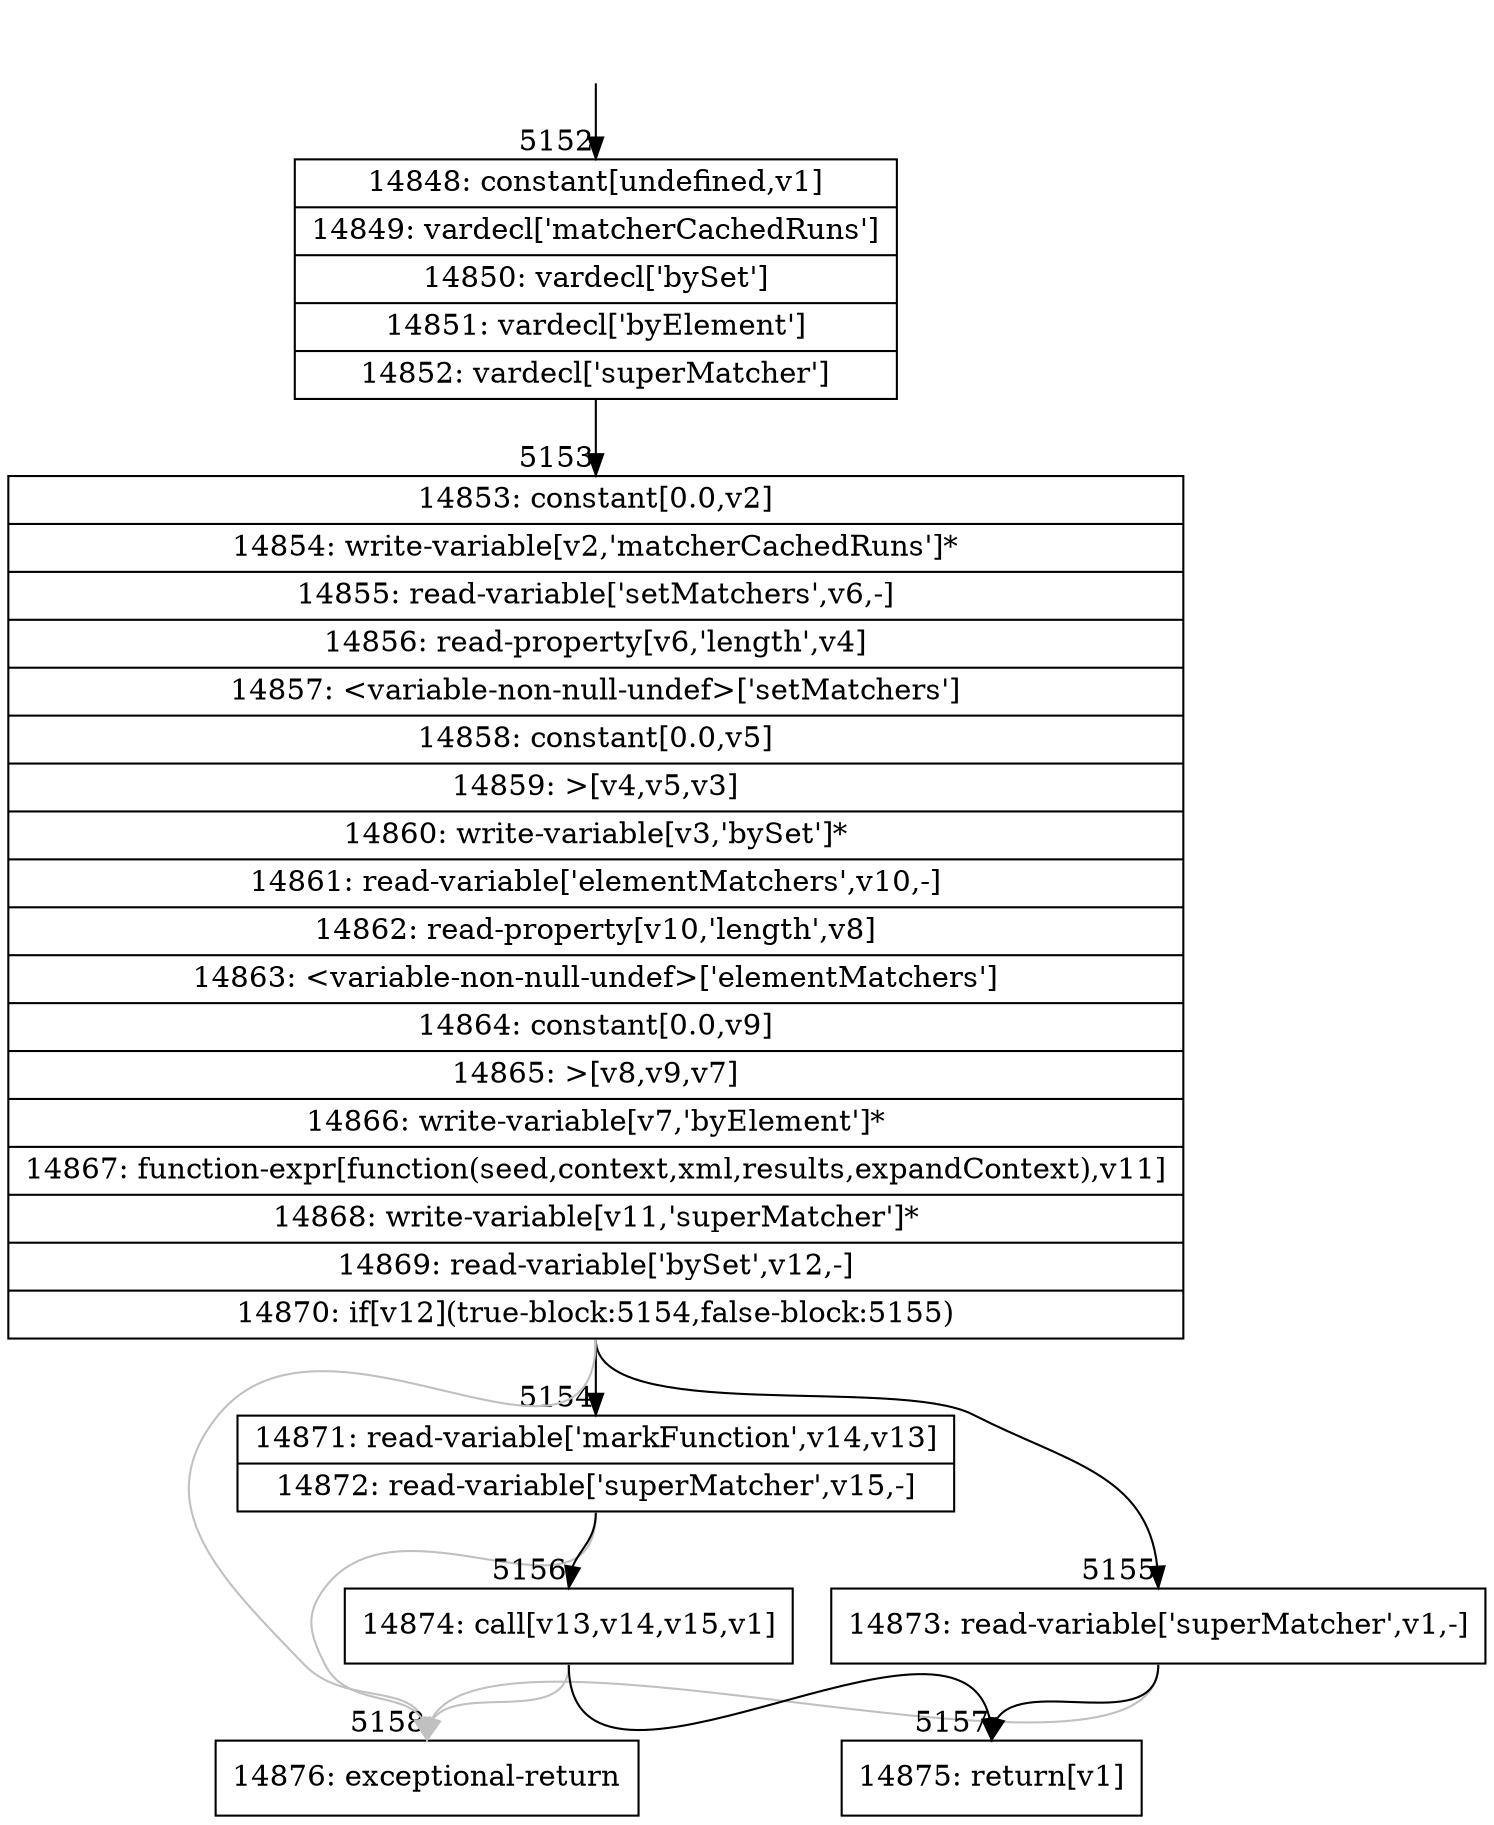 digraph {
rankdir="TD"
BB_entry332[shape=none,label=""];
BB_entry332 -> BB5152 [tailport=s, headport=n, headlabel="    5152"]
BB5152 [shape=record label="{14848: constant[undefined,v1]|14849: vardecl['matcherCachedRuns']|14850: vardecl['bySet']|14851: vardecl['byElement']|14852: vardecl['superMatcher']}" ] 
BB5152 -> BB5153 [tailport=s, headport=n, headlabel="      5153"]
BB5153 [shape=record label="{14853: constant[0.0,v2]|14854: write-variable[v2,'matcherCachedRuns']*|14855: read-variable['setMatchers',v6,-]|14856: read-property[v6,'length',v4]|14857: \<variable-non-null-undef\>['setMatchers']|14858: constant[0.0,v5]|14859: \>[v4,v5,v3]|14860: write-variable[v3,'bySet']*|14861: read-variable['elementMatchers',v10,-]|14862: read-property[v10,'length',v8]|14863: \<variable-non-null-undef\>['elementMatchers']|14864: constant[0.0,v9]|14865: \>[v8,v9,v7]|14866: write-variable[v7,'byElement']*|14867: function-expr[function(seed,context,xml,results,expandContext),v11]|14868: write-variable[v11,'superMatcher']*|14869: read-variable['bySet',v12,-]|14870: if[v12](true-block:5154,false-block:5155)}" ] 
BB5153 -> BB5154 [tailport=s, headport=n, headlabel="      5154"]
BB5153 -> BB5155 [tailport=s, headport=n, headlabel="      5155"]
BB5153 -> BB5158 [tailport=s, headport=n, color=gray, headlabel="      5158"]
BB5154 [shape=record label="{14871: read-variable['markFunction',v14,v13]|14872: read-variable['superMatcher',v15,-]}" ] 
BB5154 -> BB5156 [tailport=s, headport=n, headlabel="      5156"]
BB5154 -> BB5158 [tailport=s, headport=n, color=gray]
BB5155 [shape=record label="{14873: read-variable['superMatcher',v1,-]}" ] 
BB5155 -> BB5157 [tailport=s, headport=n, headlabel="      5157"]
BB5155 -> BB5158 [tailport=s, headport=n, color=gray]
BB5156 [shape=record label="{14874: call[v13,v14,v15,v1]}" ] 
BB5156 -> BB5157 [tailport=s, headport=n]
BB5156 -> BB5158 [tailport=s, headport=n, color=gray]
BB5157 [shape=record label="{14875: return[v1]}" ] 
BB5158 [shape=record label="{14876: exceptional-return}" ] 
}
